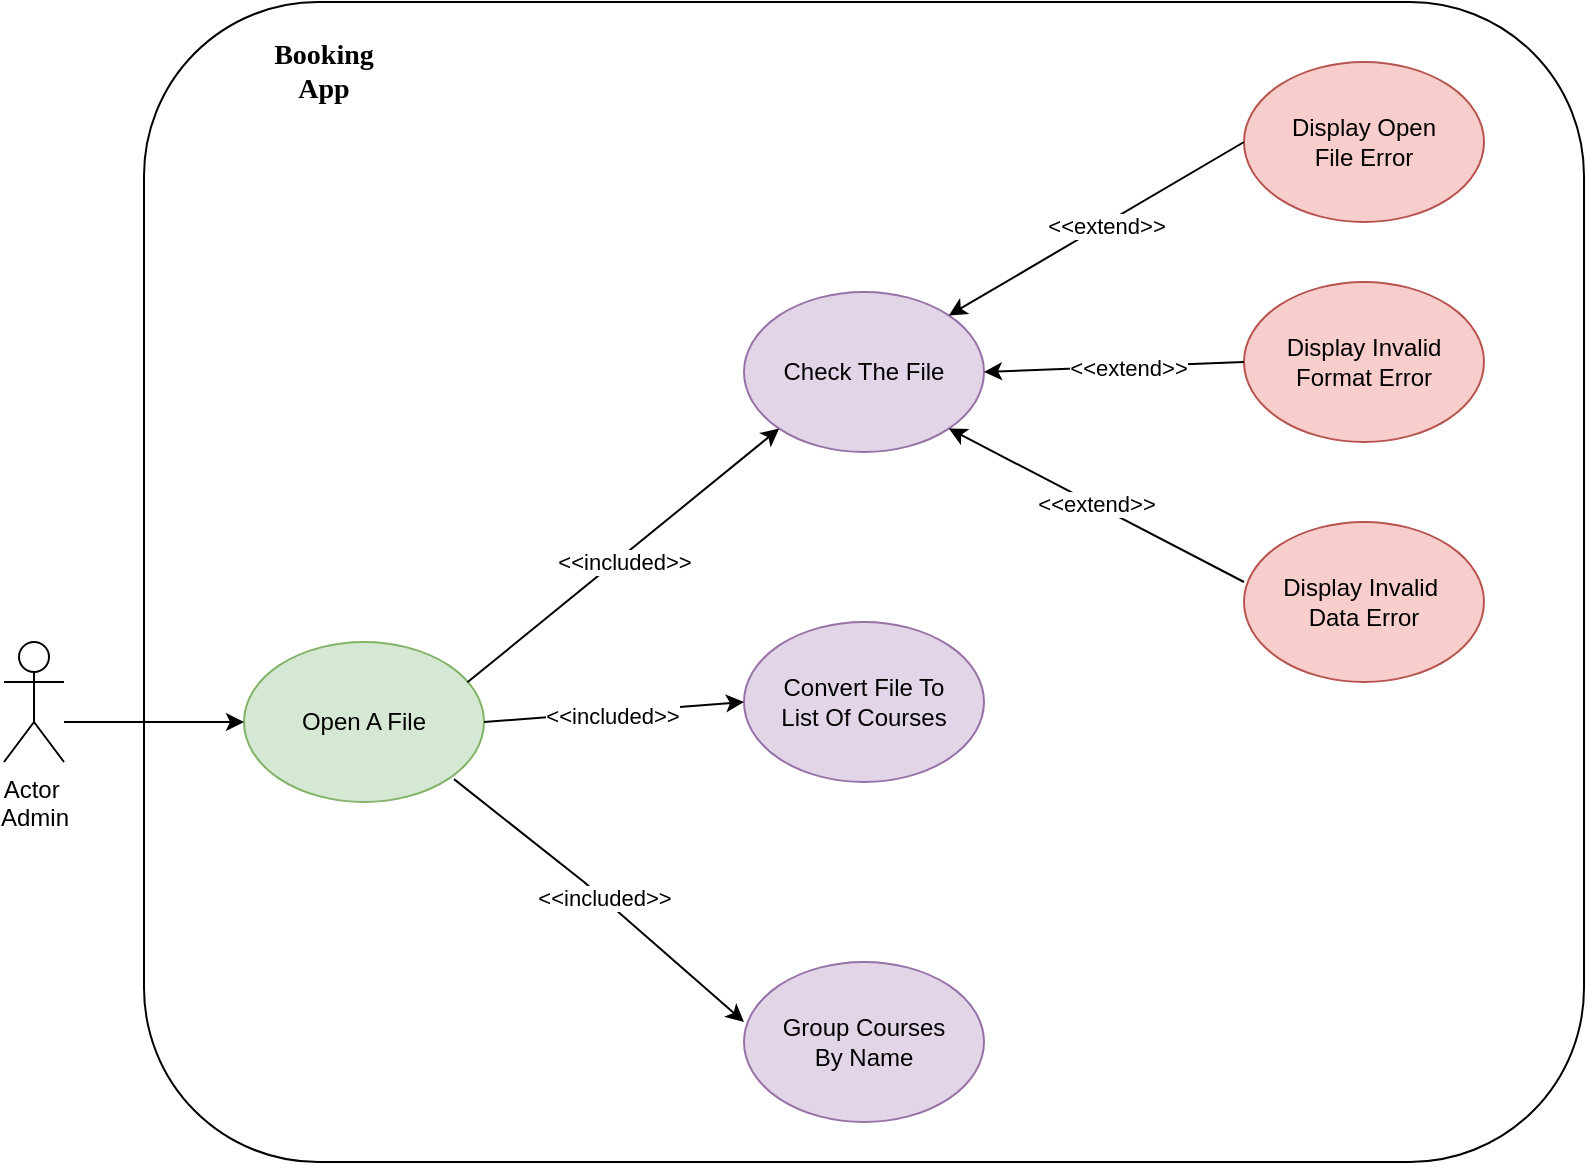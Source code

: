 <mxfile version="21.3.8" type="github">
  <diagram name="Page-1" id="Ekne5SbdL6bGJXeNvsLG">
    <mxGraphModel dx="1119" dy="964" grid="1" gridSize="10" guides="1" tooltips="1" connect="1" arrows="1" fold="1" page="1" pageScale="1" pageWidth="3300" pageHeight="4681" math="0" shadow="0">
      <root>
        <mxCell id="0" />
        <mxCell id="1" parent="0" />
        <mxCell id="H1tPfT6C0JxbIAfA0PYy-25" value="" style="rounded=1;whiteSpace=wrap;html=1;fillColor=none;glass=0;shadow=0;" vertex="1" parent="1">
          <mxGeometry x="220" y="160" width="720" height="580" as="geometry" />
        </mxCell>
        <mxCell id="H1tPfT6C0JxbIAfA0PYy-1" value="Actor&amp;nbsp;&lt;br&gt;Admin&lt;br&gt;" style="shape=umlActor;verticalLabelPosition=bottom;verticalAlign=top;html=1;outlineConnect=0;" vertex="1" parent="1">
          <mxGeometry x="150" y="480" width="30" height="60" as="geometry" />
        </mxCell>
        <mxCell id="H1tPfT6C0JxbIAfA0PYy-2" value="Open A File" style="ellipse;whiteSpace=wrap;html=1;fillColor=#d5e8d4;strokeColor=#82b366;" vertex="1" parent="1">
          <mxGeometry x="270" y="480" width="120" height="80" as="geometry" />
        </mxCell>
        <mxCell id="H1tPfT6C0JxbIAfA0PYy-3" value="Check The File" style="ellipse;whiteSpace=wrap;html=1;fillColor=#e1d5e7;strokeColor=#9673a6;" vertex="1" parent="1">
          <mxGeometry x="520" y="305" width="120" height="80" as="geometry" />
        </mxCell>
        <mxCell id="H1tPfT6C0JxbIAfA0PYy-4" value="Convert File To&lt;br&gt;List Of Courses" style="ellipse;whiteSpace=wrap;html=1;fillColor=#e1d5e7;strokeColor=#9673a6;" vertex="1" parent="1">
          <mxGeometry x="520" y="470" width="120" height="80" as="geometry" />
        </mxCell>
        <mxCell id="H1tPfT6C0JxbIAfA0PYy-5" value="Group Courses&lt;br&gt;By Name" style="ellipse;whiteSpace=wrap;html=1;fillColor=#e1d5e7;strokeColor=#9673a6;" vertex="1" parent="1">
          <mxGeometry x="520" y="640" width="120" height="80" as="geometry" />
        </mxCell>
        <mxCell id="H1tPfT6C0JxbIAfA0PYy-6" value="Display Open&lt;br&gt;File Error" style="ellipse;whiteSpace=wrap;html=1;fillColor=#f8cecc;strokeColor=#b85450;" vertex="1" parent="1">
          <mxGeometry x="770" y="190" width="120" height="80" as="geometry" />
        </mxCell>
        <mxCell id="H1tPfT6C0JxbIAfA0PYy-7" value="Display Invalid&lt;br&gt;Format Error" style="ellipse;whiteSpace=wrap;html=1;fillColor=#f8cecc;strokeColor=#b85450;" vertex="1" parent="1">
          <mxGeometry x="770" y="300" width="120" height="80" as="geometry" />
        </mxCell>
        <mxCell id="H1tPfT6C0JxbIAfA0PYy-8" value="Display Invalid&amp;nbsp;&lt;br&gt;Data Error" style="ellipse;whiteSpace=wrap;html=1;fillColor=#f8cecc;strokeColor=#b85450;gradientColor=none;gradientDirection=radial;" vertex="1" parent="1">
          <mxGeometry x="770" y="420" width="120" height="80" as="geometry" />
        </mxCell>
        <mxCell id="H1tPfT6C0JxbIAfA0PYy-9" value="" style="endArrow=classic;html=1;rounded=0;entryX=0;entryY=1;entryDx=0;entryDy=0;exitX=0.931;exitY=0.252;exitDx=0;exitDy=0;exitPerimeter=0;" edge="1" parent="1" source="H1tPfT6C0JxbIAfA0PYy-2" target="H1tPfT6C0JxbIAfA0PYy-3">
          <mxGeometry width="50" height="50" relative="1" as="geometry">
            <mxPoint x="380" y="500" as="sourcePoint" />
            <mxPoint x="430" y="450" as="targetPoint" />
          </mxGeometry>
        </mxCell>
        <mxCell id="H1tPfT6C0JxbIAfA0PYy-18" value="&amp;lt;&amp;lt;included&amp;gt;&amp;gt;" style="edgeLabel;html=1;align=center;verticalAlign=middle;resizable=0;points=[];" vertex="1" connectable="0" parent="H1tPfT6C0JxbIAfA0PYy-9">
          <mxGeometry x="-0.02" y="-2" relative="1" as="geometry">
            <mxPoint as="offset" />
          </mxGeometry>
        </mxCell>
        <mxCell id="H1tPfT6C0JxbIAfA0PYy-10" value="" style="endArrow=classic;html=1;rounded=0;exitX=1;exitY=0.5;exitDx=0;exitDy=0;" edge="1" parent="1" source="H1tPfT6C0JxbIAfA0PYy-2">
          <mxGeometry width="50" height="50" relative="1" as="geometry">
            <mxPoint x="470" y="560" as="sourcePoint" />
            <mxPoint x="520" y="510" as="targetPoint" />
            <Array as="points">
              <mxPoint x="520" y="510" />
            </Array>
          </mxGeometry>
        </mxCell>
        <mxCell id="H1tPfT6C0JxbIAfA0PYy-19" value="&amp;lt;&amp;lt;included&amp;gt;&amp;gt;" style="edgeLabel;html=1;align=center;verticalAlign=middle;resizable=0;points=[];" vertex="1" connectable="0" parent="H1tPfT6C0JxbIAfA0PYy-10">
          <mxGeometry x="-0.017" y="-2" relative="1" as="geometry">
            <mxPoint as="offset" />
          </mxGeometry>
        </mxCell>
        <mxCell id="H1tPfT6C0JxbIAfA0PYy-12" value="" style="endArrow=classic;html=1;rounded=0;exitX=0.875;exitY=0.857;exitDx=0;exitDy=0;exitPerimeter=0;entryX=0;entryY=0.375;entryDx=0;entryDy=0;entryPerimeter=0;" edge="1" parent="1" source="H1tPfT6C0JxbIAfA0PYy-2" target="H1tPfT6C0JxbIAfA0PYy-5">
          <mxGeometry width="50" height="50" relative="1" as="geometry">
            <mxPoint x="440" y="600" as="sourcePoint" />
            <mxPoint x="490" y="550" as="targetPoint" />
            <Array as="points">
              <mxPoint x="440" y="600" />
            </Array>
          </mxGeometry>
        </mxCell>
        <mxCell id="H1tPfT6C0JxbIAfA0PYy-20" value="&amp;lt;&amp;lt;included&amp;gt;&amp;gt;" style="edgeLabel;html=1;align=center;verticalAlign=middle;resizable=0;points=[];" vertex="1" connectable="0" parent="H1tPfT6C0JxbIAfA0PYy-12">
          <mxGeometry x="0.011" y="1" relative="1" as="geometry">
            <mxPoint as="offset" />
          </mxGeometry>
        </mxCell>
        <mxCell id="H1tPfT6C0JxbIAfA0PYy-13" value="" style="endArrow=classic;html=1;rounded=0;entryX=1;entryY=0;entryDx=0;entryDy=0;exitX=0;exitY=0.5;exitDx=0;exitDy=0;" edge="1" parent="1" source="H1tPfT6C0JxbIAfA0PYy-6" target="H1tPfT6C0JxbIAfA0PYy-3">
          <mxGeometry width="50" height="50" relative="1" as="geometry">
            <mxPoint x="690" y="340" as="sourcePoint" />
            <mxPoint x="740" y="290" as="targetPoint" />
          </mxGeometry>
        </mxCell>
        <mxCell id="H1tPfT6C0JxbIAfA0PYy-21" value="&amp;lt;&amp;lt;extend&amp;gt;&amp;gt;" style="edgeLabel;html=1;align=center;verticalAlign=middle;resizable=0;points=[];" vertex="1" connectable="0" parent="H1tPfT6C0JxbIAfA0PYy-13">
          <mxGeometry x="-0.058" y="1" relative="1" as="geometry">
            <mxPoint as="offset" />
          </mxGeometry>
        </mxCell>
        <mxCell id="H1tPfT6C0JxbIAfA0PYy-16" value="" style="endArrow=classic;html=1;rounded=0;entryX=1;entryY=0.5;entryDx=0;entryDy=0;exitX=0;exitY=0.5;exitDx=0;exitDy=0;" edge="1" parent="1" source="H1tPfT6C0JxbIAfA0PYy-7" target="H1tPfT6C0JxbIAfA0PYy-3">
          <mxGeometry width="50" height="50" relative="1" as="geometry">
            <mxPoint x="670" y="370" as="sourcePoint" />
            <mxPoint x="720" y="320" as="targetPoint" />
          </mxGeometry>
        </mxCell>
        <mxCell id="H1tPfT6C0JxbIAfA0PYy-22" value="&amp;lt;&amp;lt;extend&amp;gt;&amp;gt;" style="edgeLabel;html=1;align=center;verticalAlign=middle;resizable=0;points=[];" vertex="1" connectable="0" parent="H1tPfT6C0JxbIAfA0PYy-16">
          <mxGeometry x="-0.099" y="1" relative="1" as="geometry">
            <mxPoint as="offset" />
          </mxGeometry>
        </mxCell>
        <mxCell id="H1tPfT6C0JxbIAfA0PYy-17" value="&amp;lt;&amp;lt;extend&amp;gt;&amp;gt;" style="endArrow=classic;html=1;rounded=0;entryX=1;entryY=1;entryDx=0;entryDy=0;exitX=0;exitY=0.375;exitDx=0;exitDy=0;exitPerimeter=0;" edge="1" parent="1" source="H1tPfT6C0JxbIAfA0PYy-8" target="H1tPfT6C0JxbIAfA0PYy-3">
          <mxGeometry x="0.004" width="50" height="50" relative="1" as="geometry">
            <mxPoint x="670" y="440" as="sourcePoint" />
            <mxPoint x="720" y="390" as="targetPoint" />
            <mxPoint as="offset" />
          </mxGeometry>
        </mxCell>
        <mxCell id="H1tPfT6C0JxbIAfA0PYy-26" value="&lt;b&gt;&lt;font style=&quot;font-size: 14px;&quot; face=&quot;Times New Roman&quot;&gt;Booking App&lt;/font&gt;&lt;/b&gt;" style="text;html=1;strokeColor=none;fillColor=none;align=center;verticalAlign=middle;whiteSpace=wrap;rounded=0;" vertex="1" parent="1">
          <mxGeometry x="280" y="180" width="60" height="30" as="geometry" />
        </mxCell>
        <mxCell id="H1tPfT6C0JxbIAfA0PYy-28" value="" style="endArrow=classic;html=1;rounded=0;entryX=0;entryY=0.5;entryDx=0;entryDy=0;" edge="1" parent="1" target="H1tPfT6C0JxbIAfA0PYy-2">
          <mxGeometry width="50" height="50" relative="1" as="geometry">
            <mxPoint x="180" y="520" as="sourcePoint" />
            <mxPoint x="230" y="470" as="targetPoint" />
          </mxGeometry>
        </mxCell>
      </root>
    </mxGraphModel>
  </diagram>
</mxfile>
